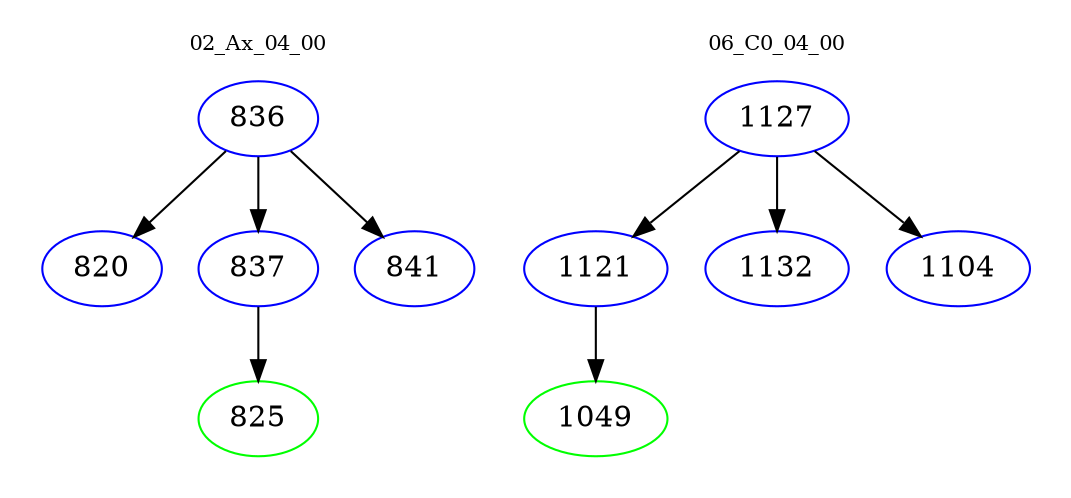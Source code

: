 digraph{
subgraph cluster_0 {
color = white
label = "02_Ax_04_00";
fontsize=10;
T0_836 [label="836", color="blue"]
T0_836 -> T0_820 [color="black"]
T0_820 [label="820", color="blue"]
T0_836 -> T0_837 [color="black"]
T0_837 [label="837", color="blue"]
T0_837 -> T0_825 [color="black"]
T0_825 [label="825", color="green"]
T0_836 -> T0_841 [color="black"]
T0_841 [label="841", color="blue"]
}
subgraph cluster_1 {
color = white
label = "06_C0_04_00";
fontsize=10;
T1_1127 [label="1127", color="blue"]
T1_1127 -> T1_1121 [color="black"]
T1_1121 [label="1121", color="blue"]
T1_1121 -> T1_1049 [color="black"]
T1_1049 [label="1049", color="green"]
T1_1127 -> T1_1132 [color="black"]
T1_1132 [label="1132", color="blue"]
T1_1127 -> T1_1104 [color="black"]
T1_1104 [label="1104", color="blue"]
}
}
